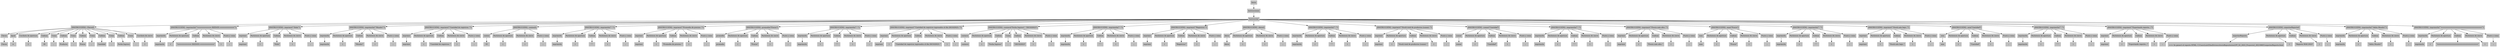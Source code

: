 digraph "Arbol de derivación" {
	bgcolor=white fontname=Helvetica fontsize=12 rankdir=TB
	node [color=lightgray fontcolor=black shape=rectangle style=filled]
	"596249b8-794e-11ee-a9f7-089798b85202" [label=Inicio color=gray]
	"5963a963-794e-11ee-bb36-089798b85202" [label="Instrucción" color=gray]
	"5963a964-794e-11ee-82a1-089798b85202" [label=Instrucciones color=gray]
	"596249b8-794e-11ee-a9f7-089798b85202" -> "5963a964-794e-11ee-82a1-089798b85202" [color=black]
	"5963a964-794e-11ee-82a1-089798b85202" -> "5963a963-794e-11ee-bb36-089798b85202" [color=black]
	"5963a965-794e-11ee-9176-089798b85202" [label="[INSTRUCCIÓN] - Claves[]" color=gray]
	"5963a966-794e-11ee-9492-089798b85202" [label=Claves color=gray]
	"5963a967-794e-11ee-86ed-089798b85202" [label=Claves color=gray]
	"5963a965-794e-11ee-9176-089798b85202" -> "5963a967-794e-11ee-86ed-089798b85202" [color=black]
	"5963a963-794e-11ee-bb36-089798b85202" -> "5963a965-794e-11ee-9176-089798b85202" [color=black]
	"5963a967-794e-11ee-86ed-089798b85202" -> "5963a966-794e-11ee-9492-089798b85202" [color=black]
	"5963a968-794e-11ee-b7fa-089798b85202" [label=Igual color=gray]
	"5963a969-794e-11ee-a3f3-089798b85202" [label="=" color=gray]
	"5963a968-794e-11ee-b7fa-089798b85202" -> "5963a969-794e-11ee-a3f3-089798b85202" [color=black]
	"5963a965-794e-11ee-9176-089798b85202" -> "5963a968-794e-11ee-b7fa-089798b85202" [color=black]
	"5963a96a-794e-11ee-9993-089798b85202" [label="Corchete de apertura" color=gray]
	"5963a96b-794e-11ee-9bd2-089798b85202" [label="[" color=gray]
	"5963a96a-794e-11ee-9993-089798b85202" -> "5963a96b-794e-11ee-9bd2-089798b85202" [color=black]
	"5963a965-794e-11ee-9176-089798b85202" -> "5963a96a-794e-11ee-9993-089798b85202" [color=black]
	"5963a96c-794e-11ee-a9eb-089798b85202" [label=Cadena color=gray]
	"5963a96d-794e-11ee-bb6a-089798b85202" [label=Coma color=gray]
	"5963a96e-794e-11ee-b250-089798b85202" [label=ID color=gray]
	"5963d06f-794e-11ee-9472-089798b85202" [label="," color=gray]
	"5963a965-794e-11ee-9176-089798b85202" -> "5963a96c-794e-11ee-a9eb-089798b85202" [color=black]
	"5963a965-794e-11ee-9176-089798b85202" -> "5963a96d-794e-11ee-bb6a-089798b85202" [color=black]
	"5963a96c-794e-11ee-a9eb-089798b85202" -> "5963a96e-794e-11ee-b250-089798b85202" [color=black]
	"5963a96d-794e-11ee-bb6a-089798b85202" -> "5963d06f-794e-11ee-9472-089798b85202" [color=black]
	"5963d070-794e-11ee-b64d-089798b85202" [label=Cadena color=gray]
	"5963d071-794e-11ee-8173-089798b85202" [label=Coma color=gray]
	"5963d072-794e-11ee-b418-089798b85202" [label=Producto color=gray]
	"5963d073-794e-11ee-a5d8-089798b85202" [label="," color=gray]
	"5963a965-794e-11ee-9176-089798b85202" -> "5963d070-794e-11ee-b64d-089798b85202" [color=black]
	"5963a965-794e-11ee-9176-089798b85202" -> "5963d071-794e-11ee-8173-089798b85202" [color=black]
	"5963d070-794e-11ee-b64d-089798b85202" -> "5963d072-794e-11ee-b418-089798b85202" [color=black]
	"5963d071-794e-11ee-8173-089798b85202" -> "5963d073-794e-11ee-a5d8-089798b85202" [color=black]
	"5963d074-794e-11ee-bde5-089798b85202" [label=Cadena color=gray]
	"5963d075-794e-11ee-9fc7-089798b85202" [label=Coma color=gray]
	"5963d076-794e-11ee-b4fe-089798b85202" [label=Precio color=gray]
	"5963d077-794e-11ee-85ad-089798b85202" [label="," color=gray]
	"5963a965-794e-11ee-9176-089798b85202" -> "5963d074-794e-11ee-bde5-089798b85202" [color=black]
	"5963a965-794e-11ee-9176-089798b85202" -> "5963d075-794e-11ee-9fc7-089798b85202" [color=black]
	"5963d074-794e-11ee-bde5-089798b85202" -> "5963d076-794e-11ee-b4fe-089798b85202" [color=black]
	"5963d075-794e-11ee-9fc7-089798b85202" -> "5963d077-794e-11ee-85ad-089798b85202" [color=black]
	"5963d078-794e-11ee-9cef-089798b85202" [label=Cadena color=gray]
	"5963d079-794e-11ee-8c81-089798b85202" [label=Coma color=gray]
	"5963d07a-794e-11ee-8772-089798b85202" [label=Cantidad color=gray]
	"5963d07b-794e-11ee-8bae-089798b85202" [label="," color=gray]
	"5963a965-794e-11ee-9176-089798b85202" -> "5963d078-794e-11ee-9cef-089798b85202" [color=black]
	"5963a965-794e-11ee-9176-089798b85202" -> "5963d079-794e-11ee-8c81-089798b85202" [color=black]
	"5963d078-794e-11ee-9cef-089798b85202" -> "5963d07a-794e-11ee-8772-089798b85202" [color=black]
	"5963d079-794e-11ee-8c81-089798b85202" -> "5963d07b-794e-11ee-8bae-089798b85202" [color=black]
	"5963d07c-794e-11ee-a6c6-089798b85202" [label=Cadena color=gray]
	"5963d07d-794e-11ee-a663-089798b85202" [label=Coma color=gray]
	"5963d07e-794e-11ee-9303-089798b85202" [label="Fecha Ingreso" color=gray]
	"5963d07f-794e-11ee-a916-089798b85202" [label="," color=gray]
	"5963a965-794e-11ee-9176-089798b85202" -> "5963d07c-794e-11ee-a6c6-089798b85202" [color=black]
	"5963a965-794e-11ee-9176-089798b85202" -> "5963d07d-794e-11ee-a663-089798b85202" [color=black]
	"5963d07c-794e-11ee-a6c6-089798b85202" -> "5963d07e-794e-11ee-9303-089798b85202" [color=black]
	"5963d07d-794e-11ee-a663-089798b85202" -> "5963d07f-794e-11ee-a916-089798b85202" [color=black]
	"5963d080-794e-11ee-9f19-089798b85202" [label="Corchete de cierre" color=gray]
	"5963d081-794e-11ee-bd8c-089798b85202" [label="]" color=gray]
	"5963a965-794e-11ee-9176-089798b85202" -> "5963d080-794e-11ee-9f19-089798b85202" [color=black]
	"5963d080-794e-11ee-9f19-089798b85202" -> "5963d081-794e-11ee-bd8c-089798b85202" [color=black]
	"5963f783-794e-11ee-9cee-089798b85202" [label=imprimirln color=gray]
	"5963f784-794e-11ee-8a1b-089798b85202" [label=imprimirln color=gray]
	"5963f783-794e-11ee-9cee-089798b85202" -> "5963f784-794e-11ee-8a1b-089798b85202" [color=black]
	"5963f785-794e-11ee-bfeb-089798b85202" [label="Paréntesis de apertura" color=gray]
	"5963f786-794e-11ee-8ef5-089798b85202" [label="(" color=gray]
	"5963f785-794e-11ee-bfeb-089798b85202" -> "5963f786-794e-11ee-8ef5-089798b85202" [color=black]
	"5963f787-794e-11ee-ba49-089798b85202" [label=Cadena color=gray]
	"5963f788-794e-11ee-a980-089798b85202" [label="\"========== BIZDATA ==========\"" color=gray]
	"5963f787-794e-11ee-ba49-089798b85202" -> "5963f788-794e-11ee-a980-089798b85202" [color=black]
	"5963f789-794e-11ee-8cc5-089798b85202" [label="Paréntesis de cierre" color=gray]
	"5963f78a-794e-11ee-bddf-089798b85202" [label=")" color=gray]
	"5963f789-794e-11ee-8cc5-089798b85202" -> "5963f78a-794e-11ee-bddf-089798b85202" [color=black]
	"5963f78b-794e-11ee-bd92-089798b85202" [label="Punto y coma" color=gray]
	"5963f78c-794e-11ee-a7fb-089798b85202" [label=";" color=gray]
	"5963f78b-794e-11ee-bd92-089798b85202" -> "5963f78c-794e-11ee-a7fb-089798b85202" [color=black]
	"5963f78d-794e-11ee-b105-089798b85202" [label="[INSTRUCCIÓN] - imprimirln(\"\"========== BIZDATA ==========\"\")" color=gray]
	"5963f78d-794e-11ee-b105-089798b85202" -> "5963f783-794e-11ee-9cee-089798b85202" [color=black]
	"5963f78d-794e-11ee-b105-089798b85202" -> "5963f785-794e-11ee-bfeb-089798b85202" [color=black]
	"5963f78d-794e-11ee-b105-089798b85202" -> "5963f787-794e-11ee-ba49-089798b85202" [color=black]
	"5963f78d-794e-11ee-b105-089798b85202" -> "5963f789-794e-11ee-8cc5-089798b85202" [color=black]
	"5963f78d-794e-11ee-b105-089798b85202" -> "5963f78b-794e-11ee-bd92-089798b85202" [color=black]
	"5963a963-794e-11ee-bb36-089798b85202" -> "5963f78d-794e-11ee-b105-089798b85202" [color=black]
	"5963f78e-794e-11ee-ba79-089798b85202" [label=imprimir color=gray]
	"5963f78f-794e-11ee-9d37-089798b85202" [label=imprimir color=gray]
	"5963f78e-794e-11ee-ba79-089798b85202" -> "5963f78f-794e-11ee-9d37-089798b85202" [color=black]
	"5963f790-794e-11ee-a454-089798b85202" [label="Paréntesis de apertura" color=gray]
	"5963f791-794e-11ee-a1e3-089798b85202" [label="(" color=gray]
	"5963f790-794e-11ee-a454-089798b85202" -> "5963f791-794e-11ee-a1e3-089798b85202" [color=black]
	"5963f792-794e-11ee-9feb-089798b85202" [label=Cadena color=gray]
	"5963f793-794e-11ee-b9fd-089798b85202" [label="\"Hola\"" color=gray]
	"5963f792-794e-11ee-9feb-089798b85202" -> "5963f793-794e-11ee-b9fd-089798b85202" [color=black]
	"5963f794-794e-11ee-997c-089798b85202" [label="Paréntesis de cierre" color=gray]
	"5963f795-794e-11ee-895e-089798b85202" [label=")" color=gray]
	"5963f794-794e-11ee-997c-089798b85202" -> "5963f795-794e-11ee-895e-089798b85202" [color=black]
	"5963f796-794e-11ee-b654-089798b85202" [label="Punto y coma" color=gray]
	"5963f797-794e-11ee-82ec-089798b85202" [label=";" color=gray]
	"5963f796-794e-11ee-b654-089798b85202" -> "5963f797-794e-11ee-82ec-089798b85202" [color=black]
	"59641ea0-794e-11ee-b19a-089798b85202" [label="[INSTRUCCIÓN] - imprimir(\"\"Hola\"\")" color=gray]
	"59641ea0-794e-11ee-b19a-089798b85202" -> "5963f78e-794e-11ee-ba79-089798b85202" [color=black]
	"59641ea0-794e-11ee-b19a-089798b85202" -> "5963f790-794e-11ee-a454-089798b85202" [color=black]
	"59641ea0-794e-11ee-b19a-089798b85202" -> "5963f792-794e-11ee-9feb-089798b85202" [color=black]
	"59641ea0-794e-11ee-b19a-089798b85202" -> "5963f794-794e-11ee-997c-089798b85202" [color=black]
	"59641ea0-794e-11ee-b19a-089798b85202" -> "5963f796-794e-11ee-b654-089798b85202" [color=black]
	"5963a963-794e-11ee-bb36-089798b85202" -> "59641ea0-794e-11ee-b19a-089798b85202" [color=black]
	"59641ea1-794e-11ee-9ba4-089798b85202" [label=imprimirln color=gray]
	"59641ea2-794e-11ee-9e43-089798b85202" [label=imprimirln color=gray]
	"59641ea1-794e-11ee-9ba4-089798b85202" -> "59641ea2-794e-11ee-9e43-089798b85202" [color=black]
	"59641ea3-794e-11ee-8f56-089798b85202" [label="Paréntesis de apertura" color=gray]
	"59641ea4-794e-11ee-aff5-089798b85202" [label="(" color=gray]
	"59641ea3-794e-11ee-8f56-089798b85202" -> "59641ea4-794e-11ee-aff5-089798b85202" [color=black]
	"59641ea5-794e-11ee-9891-089798b85202" [label=Cadena color=gray]
	"59641ea6-794e-11ee-92ad-089798b85202" [label="\"Mundo!\"" color=gray]
	"59641ea5-794e-11ee-9891-089798b85202" -> "59641ea6-794e-11ee-92ad-089798b85202" [color=black]
	"59641ea7-794e-11ee-83c6-089798b85202" [label="Paréntesis de cierre" color=gray]
	"59641ea8-794e-11ee-8d0c-089798b85202" [label=")" color=gray]
	"59641ea7-794e-11ee-83c6-089798b85202" -> "59641ea8-794e-11ee-8d0c-089798b85202" [color=black]
	"59641ea9-794e-11ee-8c7d-089798b85202" [label="Punto y coma" color=gray]
	"59641eaa-794e-11ee-99ec-089798b85202" [label=";" color=gray]
	"59641ea9-794e-11ee-8c7d-089798b85202" -> "59641eaa-794e-11ee-99ec-089798b85202" [color=black]
	"59641eab-794e-11ee-9944-089798b85202" [label="[INSTRUCCIÓN] - imprimirln(\"\"Mundo!\"\")" color=gray]
	"59641eab-794e-11ee-9944-089798b85202" -> "59641ea1-794e-11ee-9ba4-089798b85202" [color=black]
	"59641eab-794e-11ee-9944-089798b85202" -> "59641ea3-794e-11ee-8f56-089798b85202" [color=black]
	"59641eab-794e-11ee-9944-089798b85202" -> "59641ea5-794e-11ee-9891-089798b85202" [color=black]
	"59641eab-794e-11ee-9944-089798b85202" -> "59641ea7-794e-11ee-83c6-089798b85202" [color=black]
	"59641eab-794e-11ee-9944-089798b85202" -> "59641ea9-794e-11ee-8c7d-089798b85202" [color=black]
	"5963a963-794e-11ee-bb36-089798b85202" -> "59641eab-794e-11ee-9944-089798b85202" [color=black]
	"59641eac-794e-11ee-b11f-089798b85202" [label=imprimir color=gray]
	"59641ead-794e-11ee-97ca-089798b85202" [label=imprimir color=gray]
	"59641eac-794e-11ee-b11f-089798b85202" -> "59641ead-794e-11ee-97ca-089798b85202" [color=black]
	"59641eae-794e-11ee-aca4-089798b85202" [label="Paréntesis de apertura" color=gray]
	"59641eaf-794e-11ee-9d0c-089798b85202" [label="(" color=gray]
	"59641eae-794e-11ee-aca4-089798b85202" -> "59641eaf-794e-11ee-9d0c-089798b85202" [color=black]
	"59641eb0-794e-11ee-9837-089798b85202" [label=Cadena color=gray]
	"59641eb1-794e-11ee-bdc1-089798b85202" [label="\"Cantidad de registros: \"" color=gray]
	"59641eb0-794e-11ee-9837-089798b85202" -> "59641eb1-794e-11ee-bdc1-089798b85202" [color=black]
	"59641eb2-794e-11ee-8f57-089798b85202" [label="Paréntesis de cierre" color=gray]
	"59641eb3-794e-11ee-bba1-089798b85202" [label=")" color=gray]
	"59641eb2-794e-11ee-8f57-089798b85202" -> "59641eb3-794e-11ee-bba1-089798b85202" [color=black]
	"596445a1-794e-11ee-a413-089798b85202" [label="Punto y coma" color=gray]
	"596445a2-794e-11ee-8414-089798b85202" [label=";" color=gray]
	"596445a1-794e-11ee-a413-089798b85202" -> "596445a2-794e-11ee-8414-089798b85202" [color=black]
	"596445a3-794e-11ee-87aa-089798b85202" [label="[INSTRUCCIÓN] - imprimir(\"\"Cantidad de registros: \"\")" color=gray]
	"596445a3-794e-11ee-87aa-089798b85202" -> "59641eac-794e-11ee-b11f-089798b85202" [color=black]
	"596445a3-794e-11ee-87aa-089798b85202" -> "59641eae-794e-11ee-aca4-089798b85202" [color=black]
	"596445a3-794e-11ee-87aa-089798b85202" -> "59641eb0-794e-11ee-9837-089798b85202" [color=black]
	"596445a3-794e-11ee-87aa-089798b85202" -> "59641eb2-794e-11ee-8f57-089798b85202" [color=black]
	"596445a3-794e-11ee-87aa-089798b85202" -> "596445a1-794e-11ee-a413-089798b85202" [color=black]
	"5963a963-794e-11ee-bb36-089798b85202" -> "596445a3-794e-11ee-87aa-089798b85202" [color=black]
	"596445a4-794e-11ee-94e4-089798b85202" [label=conteo color=gray]
	"596445a5-794e-11ee-971c-089798b85202" [label=55 color=gray]
	"596445a6-794e-11ee-8a36-089798b85202" [label="Paréntesis de apertura" color=gray]
	"596445a7-794e-11ee-8197-089798b85202" [label="(" color=gray]
	"596445a8-794e-11ee-b4d7-089798b85202" [label="Paréntesis de cierre" color=gray]
	"596445a9-794e-11ee-8671-089798b85202" [label=")" color=gray]
	"596445aa-794e-11ee-86cd-089798b85202" [label="Punto y coma" color=gray]
	"596445ab-794e-11ee-aff4-089798b85202" [label=";" color=gray]
	"596445ac-794e-11ee-ae8e-089798b85202" [label="[INSTRUCCIÓN] - conteo())" color=gray]
	"596445a4-794e-11ee-94e4-089798b85202" -> "596445a5-794e-11ee-971c-089798b85202" [color=black]
	"596445a6-794e-11ee-8a36-089798b85202" -> "596445a7-794e-11ee-8197-089798b85202" [color=black]
	"596445a8-794e-11ee-b4d7-089798b85202" -> "596445a9-794e-11ee-8671-089798b85202" [color=black]
	"596445aa-794e-11ee-86cd-089798b85202" -> "596445ab-794e-11ee-aff4-089798b85202" [color=black]
	"596445ac-794e-11ee-ae8e-089798b85202" -> "596445a4-794e-11ee-94e4-089798b85202" [color=black]
	"596445ac-794e-11ee-ae8e-089798b85202" -> "596445a6-794e-11ee-8a36-089798b85202" [color=black]
	"596445ac-794e-11ee-ae8e-089798b85202" -> "596445a8-794e-11ee-b4d7-089798b85202" [color=black]
	"596445ac-794e-11ee-ae8e-089798b85202" -> "596445aa-794e-11ee-86cd-089798b85202" [color=black]
	"5963a963-794e-11ee-bb36-089798b85202" -> "596445ac-794e-11ee-ae8e-089798b85202" [color=black]
	"596445ad-794e-11ee-9bed-089798b85202" [label=imprimirln color=gray]
	"596445ae-794e-11ee-9205-089798b85202" [label=imprimirln color=gray]
	"596445ad-794e-11ee-9bed-089798b85202" -> "596445ae-794e-11ee-9205-089798b85202" [color=black]
	"596445af-794e-11ee-b64f-089798b85202" [label="Paréntesis de apertura" color=gray]
	"596445b0-794e-11ee-b6b0-089798b85202" [label="(" color=gray]
	"596445af-794e-11ee-b64f-089798b85202" -> "596445b0-794e-11ee-b6b0-089798b85202" [color=black]
	"596445b1-794e-11ee-a9cf-089798b85202" [label=Cadena color=gray]
	"596445b2-794e-11ee-afa0-089798b85202" [label="\" \"" color=gray]
	"596445b1-794e-11ee-a9cf-089798b85202" -> "596445b2-794e-11ee-afa0-089798b85202" [color=black]
	"596445b3-794e-11ee-b362-089798b85202" [label="Paréntesis de cierre" color=gray]
	"596445b4-794e-11ee-a4a7-089798b85202" [label=")" color=gray]
	"596445b3-794e-11ee-b362-089798b85202" -> "596445b4-794e-11ee-a4a7-089798b85202" [color=black]
	"59646cbd-794e-11ee-bdec-089798b85202" [label="Punto y coma" color=gray]
	"59646cbe-794e-11ee-9cb2-089798b85202" [label=";" color=gray]
	"59646cbd-794e-11ee-bdec-089798b85202" -> "59646cbe-794e-11ee-9cb2-089798b85202" [color=black]
	"59646cbf-794e-11ee-949b-089798b85202" [label="[INSTRUCCIÓN] - imprimirln(\"\" \"\")" color=gray]
	"59646cbf-794e-11ee-949b-089798b85202" -> "596445ad-794e-11ee-9bed-089798b85202" [color=black]
	"59646cbf-794e-11ee-949b-089798b85202" -> "596445af-794e-11ee-b64f-089798b85202" [color=black]
	"59646cbf-794e-11ee-949b-089798b85202" -> "596445b1-794e-11ee-a9cf-089798b85202" [color=black]
	"59646cbf-794e-11ee-949b-089798b85202" -> "596445b3-794e-11ee-b362-089798b85202" [color=black]
	"59646cbf-794e-11ee-949b-089798b85202" -> "59646cbd-794e-11ee-bdec-089798b85202" [color=black]
	"5963a963-794e-11ee-bb36-089798b85202" -> "59646cbf-794e-11ee-949b-089798b85202" [color=black]
	"59646cc0-794e-11ee-bd38-089798b85202" [label=imprimir color=gray]
	"59646cc1-794e-11ee-bc8a-089798b85202" [label=imprimir color=gray]
	"59646cc0-794e-11ee-bd38-089798b85202" -> "59646cc1-794e-11ee-bc8a-089798b85202" [color=black]
	"59646cc2-794e-11ee-8ba4-089798b85202" [label="Paréntesis de apertura" color=gray]
	"59646cc3-794e-11ee-ae47-089798b85202" [label="(" color=gray]
	"59646cc2-794e-11ee-8ba4-089798b85202" -> "59646cc3-794e-11ee-ae47-089798b85202" [color=black]
	"59646cc4-794e-11ee-ba85-089798b85202" [label=Cadena color=gray]
	"59646cc5-794e-11ee-b434-089798b85202" [label="\"Promedio de precios: \"" color=gray]
	"59646cc4-794e-11ee-ba85-089798b85202" -> "59646cc5-794e-11ee-b434-089798b85202" [color=black]
	"59646cc6-794e-11ee-97e9-089798b85202" [label="Paréntesis de cierre" color=gray]
	"59646cc7-794e-11ee-b9c1-089798b85202" [label=")" color=gray]
	"59646cc6-794e-11ee-97e9-089798b85202" -> "59646cc7-794e-11ee-b9c1-089798b85202" [color=black]
	"59646cc8-794e-11ee-a959-089798b85202" [label="Punto y coma" color=gray]
	"59646cc9-794e-11ee-89c4-089798b85202" [label=";" color=gray]
	"59646cc8-794e-11ee-a959-089798b85202" -> "59646cc9-794e-11ee-89c4-089798b85202" [color=black]
	"59646cca-794e-11ee-ab0a-089798b85202" [label="[INSTRUCCIÓN] - imprimir(\"\"Promedio de precios: \"\")" color=gray]
	"59646cca-794e-11ee-ab0a-089798b85202" -> "59646cc0-794e-11ee-bd38-089798b85202" [color=black]
	"59646cca-794e-11ee-ab0a-089798b85202" -> "59646cc2-794e-11ee-8ba4-089798b85202" [color=black]
	"59646cca-794e-11ee-ab0a-089798b85202" -> "59646cc4-794e-11ee-ba85-089798b85202" [color=black]
	"59646cca-794e-11ee-ab0a-089798b85202" -> "59646cc6-794e-11ee-97e9-089798b85202" [color=black]
	"59646cca-794e-11ee-ab0a-089798b85202" -> "59646cc8-794e-11ee-a959-089798b85202" [color=black]
	"5963a963-794e-11ee-bb36-089798b85202" -> "59646cca-794e-11ee-ab0a-089798b85202" [color=black]
	"59646ccb-794e-11ee-b938-089798b85202" [label=promedio color=gray]
	"59646ccc-794e-11ee-bc84-089798b85202" [label=promedio color=gray]
	"59646ccb-794e-11ee-b938-089798b85202" -> "59646ccc-794e-11ee-bc84-089798b85202" [color=black]
	"59646ccd-794e-11ee-bc9c-089798b85202" [label="Paréntesis de apertura" color=gray]
	"59646cce-794e-11ee-9179-089798b85202" [label="(" color=gray]
	"59646ccd-794e-11ee-bc9c-089798b85202" -> "59646cce-794e-11ee-9179-089798b85202" [color=black]
	"59646ccf-794e-11ee-b289-089798b85202" [label=Cadena color=gray]
	"59646cd0-794e-11ee-9d92-089798b85202" [label="\"Precio\"" color=gray]
	"59646ccf-794e-11ee-b289-089798b85202" -> "59646cd0-794e-11ee-9d92-089798b85202" [color=black]
	"596493b4-794e-11ee-8bce-089798b85202" [label="Paréntesis de cierre" color=gray]
	"596493b5-794e-11ee-b6f2-089798b85202" [label=")" color=gray]
	"596493b4-794e-11ee-8bce-089798b85202" -> "596493b5-794e-11ee-b6f2-089798b85202" [color=black]
	"596493b6-794e-11ee-9bc2-089798b85202" [label="Punto y coma" color=gray]
	"596493b7-794e-11ee-8e2a-089798b85202" [label=";" color=gray]
	"596493b6-794e-11ee-9bc2-089798b85202" -> "596493b7-794e-11ee-8e2a-089798b85202" [color=black]
	"596493b8-794e-11ee-ba5c-089798b85202" [label="[INSTRUCCIÓN] - promedio(\"Precio\")" color=gray]
	"596493b8-794e-11ee-ba5c-089798b85202" -> "59646ccb-794e-11ee-b938-089798b85202" [color=black]
	"596493b8-794e-11ee-ba5c-089798b85202" -> "59646ccd-794e-11ee-bc9c-089798b85202" [color=black]
	"596493b8-794e-11ee-ba5c-089798b85202" -> "59646ccf-794e-11ee-b289-089798b85202" [color=black]
	"596493b8-794e-11ee-ba5c-089798b85202" -> "596493b4-794e-11ee-8bce-089798b85202" [color=black]
	"596493b8-794e-11ee-ba5c-089798b85202" -> "596493b6-794e-11ee-9bc2-089798b85202" [color=black]
	"5963a963-794e-11ee-bb36-089798b85202" -> "596493b8-794e-11ee-ba5c-089798b85202" [color=black]
	"596493b9-794e-11ee-afa3-089798b85202" [label=imprimirln color=gray]
	"596493ba-794e-11ee-81a1-089798b85202" [label=imprimirln color=gray]
	"596493b9-794e-11ee-afa3-089798b85202" -> "596493ba-794e-11ee-81a1-089798b85202" [color=black]
	"596493bb-794e-11ee-b45d-089798b85202" [label="Paréntesis de apertura" color=gray]
	"596493bc-794e-11ee-945e-089798b85202" [label="(" color=gray]
	"596493bb-794e-11ee-b45d-089798b85202" -> "596493bc-794e-11ee-945e-089798b85202" [color=black]
	"596493bd-794e-11ee-a510-089798b85202" [label=Cadena color=gray]
	"596493be-794e-11ee-96f1-089798b85202" [label="\" \"" color=gray]
	"596493bd-794e-11ee-a510-089798b85202" -> "596493be-794e-11ee-96f1-089798b85202" [color=black]
	"596493bf-794e-11ee-bc77-089798b85202" [label="Paréntesis de cierre" color=gray]
	"596493c0-794e-11ee-8ecc-089798b85202" [label=")" color=gray]
	"596493bf-794e-11ee-bc77-089798b85202" -> "596493c0-794e-11ee-8ecc-089798b85202" [color=black]
	"596493c1-794e-11ee-9a5e-089798b85202" [label="Punto y coma" color=gray]
	"596493c2-794e-11ee-ae5c-089798b85202" [label=";" color=gray]
	"596493c1-794e-11ee-9a5e-089798b85202" -> "596493c2-794e-11ee-ae5c-089798b85202" [color=black]
	"596493c3-794e-11ee-9c81-089798b85202" [label="[INSTRUCCIÓN] - imprimirln(\"\" \"\")" color=gray]
	"596493c3-794e-11ee-9c81-089798b85202" -> "596493b9-794e-11ee-afa3-089798b85202" [color=black]
	"596493c3-794e-11ee-9c81-089798b85202" -> "596493bb-794e-11ee-b45d-089798b85202" [color=black]
	"596493c3-794e-11ee-9c81-089798b85202" -> "596493bd-794e-11ee-a510-089798b85202" [color=black]
	"596493c3-794e-11ee-9c81-089798b85202" -> "596493bf-794e-11ee-bc77-089798b85202" [color=black]
	"596493c3-794e-11ee-9c81-089798b85202" -> "596493c1-794e-11ee-9a5e-089798b85202" [color=black]
	"5963a963-794e-11ee-bb36-089798b85202" -> "596493c3-794e-11ee-9c81-089798b85202" [color=black]
	"596493c4-794e-11ee-a848-089798b85202" [label=imprimir color=gray]
	"596493c5-794e-11ee-b519-089798b85202" [label=imprimir color=gray]
	"596493c4-794e-11ee-a848-089798b85202" -> "596493c5-794e-11ee-b519-089798b85202" [color=black]
	"596493c6-794e-11ee-a540-089798b85202" [label="Paréntesis de apertura" color=gray]
	"596493c7-794e-11ee-b2fa-089798b85202" [label="(" color=gray]
	"596493c6-794e-11ee-a540-089798b85202" -> "596493c7-794e-11ee-b2fa-089798b85202" [color=black]
	"5964bac3-794e-11ee-bfee-089798b85202" [label=Cadena color=gray]
	"5964bac4-794e-11ee-92a7-089798b85202" [label="\"Cantidad de registros ingresados el día 29/10/2023: \"" color=gray]
	"5964bac3-794e-11ee-bfee-089798b85202" -> "5964bac4-794e-11ee-92a7-089798b85202" [color=black]
	"5964bac5-794e-11ee-9535-089798b85202" [label="Paréntesis de cierre" color=gray]
	"5964bac6-794e-11ee-bdd6-089798b85202" [label=")" color=gray]
	"5964bac5-794e-11ee-9535-089798b85202" -> "5964bac6-794e-11ee-bdd6-089798b85202" [color=black]
	"5964bac7-794e-11ee-9e5d-089798b85202" [label="Punto y coma" color=gray]
	"5964bac8-794e-11ee-af6b-089798b85202" [label=";" color=gray]
	"5964bac7-794e-11ee-9e5d-089798b85202" -> "5964bac8-794e-11ee-af6b-089798b85202" [color=black]
	"5964bac9-794e-11ee-a559-089798b85202" [label="[INSTRUCCIÓN] - imprimir(\"\"Cantidad de registros ingresados el día 29/10/2023: \"\")" color=gray]
	"5964bac9-794e-11ee-a559-089798b85202" -> "596493c4-794e-11ee-a848-089798b85202" [color=black]
	"5964bac9-794e-11ee-a559-089798b85202" -> "596493c6-794e-11ee-a540-089798b85202" [color=black]
	"5964bac9-794e-11ee-a559-089798b85202" -> "5964bac3-794e-11ee-bfee-089798b85202" [color=black]
	"5964bac9-794e-11ee-a559-089798b85202" -> "5964bac5-794e-11ee-9535-089798b85202" [color=black]
	"5964bac9-794e-11ee-a559-089798b85202" -> "5964bac7-794e-11ee-9e5d-089798b85202" [color=black]
	"5963a963-794e-11ee-bb36-089798b85202" -> "5964bac9-794e-11ee-a559-089798b85202" [color=black]
	"5964baca-794e-11ee-b72a-089798b85202" [label=contarsi color=gray]
	"5964bacb-794e-11ee-8935-089798b85202" [label=contarsi color=gray]
	"5964baca-794e-11ee-b72a-089798b85202" -> "5964bacb-794e-11ee-8935-089798b85202" [color=black]
	"5964bacc-794e-11ee-83d1-089798b85202" [label="Paréntesis de apertura" color=gray]
	"5964bacd-794e-11ee-ae9a-089798b85202" [label="(" color=gray]
	"5964bacc-794e-11ee-83d1-089798b85202" -> "5964bacd-794e-11ee-ae9a-089798b85202" [color=black]
	"5964bace-794e-11ee-81df-089798b85202" [label=Cadena color=gray]
	"5964bacf-794e-11ee-b72f-089798b85202" [label="\"Fecha Ingreso\"" color=gray]
	"5964bace-794e-11ee-81df-089798b85202" -> "5964bacf-794e-11ee-b72f-089798b85202" [color=black]
	"5964bad0-794e-11ee-a531-089798b85202" [label=Coma color=gray]
	"5964bad1-794e-11ee-8f28-089798b85202" [label="," color=gray]
	"5964bad0-794e-11ee-a531-089798b85202" -> "5964bad1-794e-11ee-8f28-089798b85202" [color=black]
	"5964bad2-794e-11ee-b406-089798b85202" [label=Cadena color=gray]
	"5964bad3-794e-11ee-b2fd-089798b85202" [label="\"29/10/2023\"" color=gray]
	"5964bad2-794e-11ee-b406-089798b85202" -> "5964bad3-794e-11ee-b2fd-089798b85202" [color=black]
	"5964bad4-794e-11ee-9619-089798b85202" [label="Paréntesis de cierre" color=gray]
	"5964bad5-794e-11ee-9c22-089798b85202" [label=")" color=gray]
	"5964bad4-794e-11ee-9619-089798b85202" -> "5964bad5-794e-11ee-9c22-089798b85202" [color=black]
	"5964bad6-794e-11ee-88c7-089798b85202" [label="Punto y coma" color=gray]
	"5964bad7-794e-11ee-abba-089798b85202" [label=";" color=gray]
	"5964bad6-794e-11ee-88c7-089798b85202" -> "5964bad7-794e-11ee-abba-089798b85202" [color=black]
	"5964bad8-794e-11ee-b610-089798b85202" [label="[INSTRUCCIÓN] - contarsi(\"Fecha Ingreso\", \"29/10/2023\")" color=gray]
	"5964bad8-794e-11ee-b610-089798b85202" -> "5964baca-794e-11ee-b72a-089798b85202" [color=black]
	"5964bad8-794e-11ee-b610-089798b85202" -> "5964bacc-794e-11ee-83d1-089798b85202" [color=black]
	"5964bad8-794e-11ee-b610-089798b85202" -> "5964bace-794e-11ee-81df-089798b85202" [color=black]
	"5964bad8-794e-11ee-b610-089798b85202" -> "5964bad0-794e-11ee-a531-089798b85202" [color=black]
	"5964bad8-794e-11ee-b610-089798b85202" -> "5964bad2-794e-11ee-b406-089798b85202" [color=black]
	"5964bad8-794e-11ee-b610-089798b85202" -> "5964bad4-794e-11ee-9619-089798b85202" [color=black]
	"5964bad8-794e-11ee-b610-089798b85202" -> "5964bad6-794e-11ee-88c7-089798b85202" [color=black]
	"5963a963-794e-11ee-bb36-089798b85202" -> "5964bad8-794e-11ee-b610-089798b85202" [color=black]
	"5964e1d6-794e-11ee-a2fc-089798b85202" [label=imprimirln color=gray]
	"5964e1d7-794e-11ee-9e37-089798b85202" [label=imprimirln color=gray]
	"5964e1d6-794e-11ee-a2fc-089798b85202" -> "5964e1d7-794e-11ee-9e37-089798b85202" [color=black]
	"5964e1d8-794e-11ee-b25c-089798b85202" [label="Paréntesis de apertura" color=gray]
	"5964e1d9-794e-11ee-a7f5-089798b85202" [label="(" color=gray]
	"5964e1d8-794e-11ee-b25c-089798b85202" -> "5964e1d9-794e-11ee-a7f5-089798b85202" [color=black]
	"5964e1da-794e-11ee-ba9b-089798b85202" [label=Cadena color=gray]
	"5964e1db-794e-11ee-82f7-089798b85202" [label="\" \"" color=gray]
	"5964e1da-794e-11ee-ba9b-089798b85202" -> "5964e1db-794e-11ee-82f7-089798b85202" [color=black]
	"5964e1dc-794e-11ee-8265-089798b85202" [label="Paréntesis de cierre" color=gray]
	"5964e1dd-794e-11ee-8954-089798b85202" [label=")" color=gray]
	"5964e1dc-794e-11ee-8265-089798b85202" -> "5964e1dd-794e-11ee-8954-089798b85202" [color=black]
	"5964e1de-794e-11ee-900e-089798b85202" [label="Punto y coma" color=gray]
	"5964e1df-794e-11ee-bea9-089798b85202" [label=";" color=gray]
	"5964e1de-794e-11ee-900e-089798b85202" -> "5964e1df-794e-11ee-bea9-089798b85202" [color=black]
	"5964e1e0-794e-11ee-8fc1-089798b85202" [label="[INSTRUCCIÓN] - imprimirln(\"\" \"\")" color=gray]
	"5964e1e0-794e-11ee-8fc1-089798b85202" -> "5964e1d6-794e-11ee-a2fc-089798b85202" [color=black]
	"5964e1e0-794e-11ee-8fc1-089798b85202" -> "5964e1d8-794e-11ee-b25c-089798b85202" [color=black]
	"5964e1e0-794e-11ee-8fc1-089798b85202" -> "5964e1da-794e-11ee-ba9b-089798b85202" [color=black]
	"5964e1e0-794e-11ee-8fc1-089798b85202" -> "5964e1dc-794e-11ee-8265-089798b85202" [color=black]
	"5964e1e0-794e-11ee-8fc1-089798b85202" -> "5964e1de-794e-11ee-900e-089798b85202" [color=black]
	"5963a963-794e-11ee-bb36-089798b85202" -> "5964e1e0-794e-11ee-8fc1-089798b85202" [color=black]
	"5964e1e1-794e-11ee-9d84-089798b85202" [label=imprimir color=gray]
	"5964e1e2-794e-11ee-869d-089798b85202" [label=imprimir color=gray]
	"5964e1e1-794e-11ee-9d84-089798b85202" -> "5964e1e2-794e-11ee-869d-089798b85202" [color=black]
	"5964e1e3-794e-11ee-baa0-089798b85202" [label="Paréntesis de apertura" color=gray]
	"5964e1e4-794e-11ee-ab33-089798b85202" [label="(" color=gray]
	"5964e1e3-794e-11ee-baa0-089798b85202" -> "5964e1e4-794e-11ee-ab33-089798b85202" [color=black]
	"5964e1e5-794e-11ee-8963-089798b85202" [label=Cadena color=gray]
	"5964e1e6-794e-11ee-b16e-089798b85202" [label="\"Registros:\"" color=gray]
	"5964e1e5-794e-11ee-8963-089798b85202" -> "5964e1e6-794e-11ee-b16e-089798b85202" [color=black]
	"5964e1e7-794e-11ee-b02e-089798b85202" [label="Paréntesis de cierre" color=gray]
	"5964e1e8-794e-11ee-baa1-089798b85202" [label=")" color=gray]
	"5964e1e7-794e-11ee-b02e-089798b85202" -> "5964e1e8-794e-11ee-baa1-089798b85202" [color=black]
	"5964e1e9-794e-11ee-a2dc-089798b85202" [label="Punto y coma" color=gray]
	"5964e1ea-794e-11ee-8ab0-089798b85202" [label=";" color=gray]
	"5964e1e9-794e-11ee-a2dc-089798b85202" -> "5964e1ea-794e-11ee-8ab0-089798b85202" [color=black]
	"596508f2-794e-11ee-804a-089798b85202" [label="[INSTRUCCIÓN] - imprimir(\"\"Registros:\"\")" color=gray]
	"596508f2-794e-11ee-804a-089798b85202" -> "5964e1e1-794e-11ee-9d84-089798b85202" [color=black]
	"596508f2-794e-11ee-804a-089798b85202" -> "5964e1e3-794e-11ee-baa0-089798b85202" [color=black]
	"596508f2-794e-11ee-804a-089798b85202" -> "5964e1e5-794e-11ee-8963-089798b85202" [color=black]
	"596508f2-794e-11ee-804a-089798b85202" -> "5964e1e7-794e-11ee-b02e-089798b85202" [color=black]
	"596508f2-794e-11ee-804a-089798b85202" -> "5964e1e9-794e-11ee-a2dc-089798b85202" [color=black]
	"5963a963-794e-11ee-bb36-089798b85202" -> "596508f2-794e-11ee-804a-089798b85202" [color=black]
	"5965300e-794e-11ee-a305-089798b85202" [label=datos color=gray]
	"5965300f-794e-11ee-9dd7-089798b85202" [label=datos color=gray]
	"59653010-794e-11ee-a45f-089798b85202" [label="Paréntesis de apertura" color=gray]
	"59653011-794e-11ee-bda9-089798b85202" [label="(" color=gray]
	"59653012-794e-11ee-8e4d-089798b85202" [label="Paréntesis de cierre" color=gray]
	"59653013-794e-11ee-912c-089798b85202" [label=")" color=gray]
	"59653014-794e-11ee-a553-089798b85202" [label="Punto y coma" color=gray]
	"59653015-794e-11ee-882a-089798b85202" [label=";" color=gray]
	"59653016-794e-11ee-b305-089798b85202" [label="[INSTRUCCIÓN] - datos()" color=gray]
	"5965300e-794e-11ee-a305-089798b85202" -> "5965300f-794e-11ee-9dd7-089798b85202" [color=black]
	"59653010-794e-11ee-a45f-089798b85202" -> "59653011-794e-11ee-bda9-089798b85202" [color=black]
	"59653012-794e-11ee-8e4d-089798b85202" -> "59653013-794e-11ee-912c-089798b85202" [color=black]
	"59653014-794e-11ee-a553-089798b85202" -> "59653015-794e-11ee-882a-089798b85202" [color=black]
	"59653016-794e-11ee-b305-089798b85202" -> "5965300e-794e-11ee-a305-089798b85202" [color=black]
	"59653016-794e-11ee-b305-089798b85202" -> "59653010-794e-11ee-a45f-089798b85202" [color=black]
	"59653016-794e-11ee-b305-089798b85202" -> "59653012-794e-11ee-8e4d-089798b85202" [color=black]
	"59653016-794e-11ee-b305-089798b85202" -> "59653014-794e-11ee-a553-089798b85202" [color=black]
	"5963a963-794e-11ee-bb36-089798b85202" -> "59653016-794e-11ee-b305-089798b85202" [color=black]
	"59655707-794e-11ee-bff2-089798b85202" [label=imprimirln color=gray]
	"59655708-794e-11ee-8bd3-089798b85202" [label=imprimirln color=gray]
	"59655707-794e-11ee-bff2-089798b85202" -> "59655708-794e-11ee-8bd3-089798b85202" [color=black]
	"59655709-794e-11ee-b473-089798b85202" [label="Paréntesis de apertura" color=gray]
	"5965570a-794e-11ee-b772-089798b85202" [label="(" color=gray]
	"59655709-794e-11ee-b473-089798b85202" -> "5965570a-794e-11ee-b772-089798b85202" [color=black]
	"5965570b-794e-11ee-9182-089798b85202" [label=Cadena color=gray]
	"5965570c-794e-11ee-a824-089798b85202" [label="\" \"" color=gray]
	"5965570b-794e-11ee-9182-089798b85202" -> "5965570c-794e-11ee-a824-089798b85202" [color=black]
	"5965570d-794e-11ee-a317-089798b85202" [label="Paréntesis de cierre" color=gray]
	"5965570e-794e-11ee-bf6b-089798b85202" [label=")" color=gray]
	"5965570d-794e-11ee-a317-089798b85202" -> "5965570e-794e-11ee-bf6b-089798b85202" [color=black]
	"5965570f-794e-11ee-8682-089798b85202" [label="Punto y coma" color=gray]
	"59655710-794e-11ee-81df-089798b85202" [label=";" color=gray]
	"5965570f-794e-11ee-8682-089798b85202" -> "59655710-794e-11ee-81df-089798b85202" [color=black]
	"59655711-794e-11ee-bbdb-089798b85202" [label="[INSTRUCCIÓN] - imprimirln(\"\" \"\")" color=gray]
	"59655711-794e-11ee-bbdb-089798b85202" -> "59655707-794e-11ee-bff2-089798b85202" [color=black]
	"59655711-794e-11ee-bbdb-089798b85202" -> "59655709-794e-11ee-b473-089798b85202" [color=black]
	"59655711-794e-11ee-bbdb-089798b85202" -> "5965570b-794e-11ee-9182-089798b85202" [color=black]
	"59655711-794e-11ee-bbdb-089798b85202" -> "5965570d-794e-11ee-a317-089798b85202" [color=black]
	"59655711-794e-11ee-bbdb-089798b85202" -> "5965570f-794e-11ee-8682-089798b85202" [color=black]
	"5963a963-794e-11ee-bb36-089798b85202" -> "59655711-794e-11ee-bbdb-089798b85202" [color=black]
	"59655712-794e-11ee-ac63-089798b85202" [label=imprimir color=gray]
	"59655713-794e-11ee-9ded-089798b85202" [label=imprimir color=gray]
	"59655712-794e-11ee-ac63-089798b85202" -> "59655713-794e-11ee-9ded-089798b85202" [color=black]
	"59655714-794e-11ee-97c9-089798b85202" [label="Paréntesis de apertura" color=gray]
	"59655715-794e-11ee-acbc-089798b85202" [label="(" color=gray]
	"59655714-794e-11ee-97c9-089798b85202" -> "59655715-794e-11ee-acbc-089798b85202" [color=black]
	"59655716-794e-11ee-b22b-089798b85202" [label=Cadena color=gray]
	"59655717-794e-11ee-8738-089798b85202" [label="\"Stock total de productos (suma): \"" color=gray]
	"59655716-794e-11ee-b22b-089798b85202" -> "59655717-794e-11ee-8738-089798b85202" [color=black]
	"59655718-794e-11ee-9e57-089798b85202" [label="Paréntesis de cierre" color=gray]
	"59655719-794e-11ee-82f9-089798b85202" [label=")" color=gray]
	"59655718-794e-11ee-9e57-089798b85202" -> "59655719-794e-11ee-82f9-089798b85202" [color=black]
	"5965571a-794e-11ee-98eb-089798b85202" [label="Punto y coma" color=gray]
	"5965571b-794e-11ee-800b-089798b85202" [label=";" color=gray]
	"5965571a-794e-11ee-98eb-089798b85202" -> "5965571b-794e-11ee-800b-089798b85202" [color=black]
	"59657e2d-794e-11ee-a2ff-089798b85202" [label="[INSTRUCCIÓN] - imprimir(\"\"Stock total de productos (suma): \"\")" color=gray]
	"59657e2d-794e-11ee-a2ff-089798b85202" -> "59655712-794e-11ee-ac63-089798b85202" [color=black]
	"59657e2d-794e-11ee-a2ff-089798b85202" -> "59655714-794e-11ee-97c9-089798b85202" [color=black]
	"59657e2d-794e-11ee-a2ff-089798b85202" -> "59655716-794e-11ee-b22b-089798b85202" [color=black]
	"59657e2d-794e-11ee-a2ff-089798b85202" -> "59655718-794e-11ee-9e57-089798b85202" [color=black]
	"59657e2d-794e-11ee-a2ff-089798b85202" -> "5965571a-794e-11ee-98eb-089798b85202" [color=black]
	"5963a963-794e-11ee-bb36-089798b85202" -> "59657e2d-794e-11ee-a2ff-089798b85202" [color=black]
	"59657e2e-794e-11ee-a894-089798b85202" [label=sumar color=gray]
	"59657e2f-794e-11ee-8758-089798b85202" [label=sumar color=gray]
	"59657e30-794e-11ee-ba79-089798b85202" [label="Paréntesis de apertura" color=gray]
	"59657e31-794e-11ee-8e43-089798b85202" [label="(" color=gray]
	"59657e32-794e-11ee-b0ec-089798b85202" [label=Cadena color=gray]
	"59657e33-794e-11ee-9782-089798b85202" [label="\"Cantidad\"" color=gray]
	"59657e34-794e-11ee-a6ff-089798b85202" [label="Paréntesis de cierre" color=gray]
	"59657e35-794e-11ee-b336-089798b85202" [label=")" color=gray]
	"59657e36-794e-11ee-9630-089798b85202" [label="Punto y coma" color=gray]
	"59657e37-794e-11ee-a98f-089798b85202" [label=";" color=gray]
	"59657e38-794e-11ee-b8a8-089798b85202" [label="[INSTRUCCIÓN] - sumar(\"Cantidad\")" color=gray]
	"59657e2e-794e-11ee-a894-089798b85202" -> "59657e2f-794e-11ee-8758-089798b85202" [color=black]
	"59657e30-794e-11ee-ba79-089798b85202" -> "59657e31-794e-11ee-8e43-089798b85202" [color=black]
	"59657e32-794e-11ee-b0ec-089798b85202" -> "59657e33-794e-11ee-9782-089798b85202" [color=black]
	"59657e34-794e-11ee-a6ff-089798b85202" -> "59657e35-794e-11ee-b336-089798b85202" [color=black]
	"59657e36-794e-11ee-9630-089798b85202" -> "59657e37-794e-11ee-a98f-089798b85202" [color=black]
	"59657e38-794e-11ee-b8a8-089798b85202" -> "59657e2e-794e-11ee-a894-089798b85202" [color=black]
	"59657e38-794e-11ee-b8a8-089798b85202" -> "59657e30-794e-11ee-ba79-089798b85202" [color=black]
	"59657e38-794e-11ee-b8a8-089798b85202" -> "59657e32-794e-11ee-b0ec-089798b85202" [color=black]
	"59657e38-794e-11ee-b8a8-089798b85202" -> "59657e34-794e-11ee-a6ff-089798b85202" [color=black]
	"59657e38-794e-11ee-b8a8-089798b85202" -> "59657e36-794e-11ee-9630-089798b85202" [color=black]
	"5963a963-794e-11ee-bb36-089798b85202" -> "59657e38-794e-11ee-b8a8-089798b85202" [color=black]
	"59657e39-794e-11ee-8068-089798b85202" [label=imprimirln color=gray]
	"59657e3a-794e-11ee-9193-089798b85202" [label=imprimirln color=gray]
	"59657e39-794e-11ee-8068-089798b85202" -> "59657e3a-794e-11ee-9193-089798b85202" [color=black]
	"59657e3b-794e-11ee-b19e-089798b85202" [label="Paréntesis de apertura" color=gray]
	"59657e3c-794e-11ee-9593-089798b85202" [label="(" color=gray]
	"59657e3b-794e-11ee-b19e-089798b85202" -> "59657e3c-794e-11ee-9593-089798b85202" [color=black]
	"59657e3d-794e-11ee-abd2-089798b85202" [label=Cadena color=gray]
	"59657e3e-794e-11ee-bfb1-089798b85202" [label="\" \"" color=gray]
	"59657e3d-794e-11ee-abd2-089798b85202" -> "59657e3e-794e-11ee-bfb1-089798b85202" [color=black]
	"59657e3f-794e-11ee-84a0-089798b85202" [label="Paréntesis de cierre" color=gray]
	"5965a537-794e-11ee-8694-089798b85202" [label=")" color=gray]
	"59657e3f-794e-11ee-84a0-089798b85202" -> "5965a537-794e-11ee-8694-089798b85202" [color=black]
	"5965a538-794e-11ee-a7bc-089798b85202" [label="Punto y coma" color=gray]
	"5965a539-794e-11ee-9bc3-089798b85202" [label=";" color=gray]
	"5965a538-794e-11ee-a7bc-089798b85202" -> "5965a539-794e-11ee-9bc3-089798b85202" [color=black]
	"5965a53a-794e-11ee-b271-089798b85202" [label="[INSTRUCCIÓN] - imprimirln(\"\" \"\")" color=gray]
	"5965a53a-794e-11ee-b271-089798b85202" -> "59657e39-794e-11ee-8068-089798b85202" [color=black]
	"5965a53a-794e-11ee-b271-089798b85202" -> "59657e3b-794e-11ee-b19e-089798b85202" [color=black]
	"5965a53a-794e-11ee-b271-089798b85202" -> "59657e3d-794e-11ee-abd2-089798b85202" [color=black]
	"5965a53a-794e-11ee-b271-089798b85202" -> "59657e3f-794e-11ee-84a0-089798b85202" [color=black]
	"5965a53a-794e-11ee-b271-089798b85202" -> "5965a538-794e-11ee-a7bc-089798b85202" [color=black]
	"5963a963-794e-11ee-bb36-089798b85202" -> "5965a53a-794e-11ee-b271-089798b85202" [color=black]
	"5965a53b-794e-11ee-9f65-089798b85202" [label=imprimir color=gray]
	"5965a53c-794e-11ee-9f95-089798b85202" [label=imprimir color=gray]
	"5965a53b-794e-11ee-9f65-089798b85202" -> "5965a53c-794e-11ee-9f95-089798b85202" [color=black]
	"5965a53d-794e-11ee-b401-089798b85202" [label="Paréntesis de apertura" color=gray]
	"5965a53e-794e-11ee-a172-089798b85202" [label="(" color=gray]
	"5965a53d-794e-11ee-b401-089798b85202" -> "5965a53e-794e-11ee-a172-089798b85202" [color=black]
	"5965a53f-794e-11ee-af2c-089798b85202" [label=Cadena color=gray]
	"5965a540-794e-11ee-935c-089798b85202" [label="\"Precio más alto: \"" color=gray]
	"5965a53f-794e-11ee-af2c-089798b85202" -> "5965a540-794e-11ee-935c-089798b85202" [color=black]
	"5965a541-794e-11ee-880b-089798b85202" [label="Paréntesis de cierre" color=gray]
	"5965a542-794e-11ee-b20e-089798b85202" [label=")" color=gray]
	"5965a541-794e-11ee-880b-089798b85202" -> "5965a542-794e-11ee-b20e-089798b85202" [color=black]
	"5965a543-794e-11ee-a17d-089798b85202" [label="Punto y coma" color=gray]
	"5965a544-794e-11ee-b24e-089798b85202" [label=";" color=gray]
	"5965a543-794e-11ee-a17d-089798b85202" -> "5965a544-794e-11ee-b24e-089798b85202" [color=black]
	"5965a545-794e-11ee-a8a8-089798b85202" [label="[INSTRUCCIÓN] - imprimir(\"\"Precio más alto: \"\")" color=gray]
	"5965a545-794e-11ee-a8a8-089798b85202" -> "5965a53b-794e-11ee-9f65-089798b85202" [color=black]
	"5965a545-794e-11ee-a8a8-089798b85202" -> "5965a53d-794e-11ee-b401-089798b85202" [color=black]
	"5965a545-794e-11ee-a8a8-089798b85202" -> "5965a53f-794e-11ee-af2c-089798b85202" [color=black]
	"5965a545-794e-11ee-a8a8-089798b85202" -> "5965a541-794e-11ee-880b-089798b85202" [color=black]
	"5965a545-794e-11ee-a8a8-089798b85202" -> "5965a543-794e-11ee-a17d-089798b85202" [color=black]
	"5963a963-794e-11ee-bb36-089798b85202" -> "5965a545-794e-11ee-a8a8-089798b85202" [color=black]
	"5965a546-794e-11ee-983b-089798b85202" [label=max color=gray]
	"5965a547-794e-11ee-8787-089798b85202" [label=max color=gray]
	"5965a546-794e-11ee-983b-089798b85202" -> "5965a547-794e-11ee-8787-089798b85202" [color=black]
	"5965a548-794e-11ee-8eac-089798b85202" [label="Paréntesis de apertura" color=gray]
	"5965a549-794e-11ee-a11f-089798b85202" [label="(" color=gray]
	"5965a548-794e-11ee-8eac-089798b85202" -> "5965a549-794e-11ee-a11f-089798b85202" [color=black]
	"5965a54a-794e-11ee-afa9-089798b85202" [label=Cadena color=gray]
	"5965a54b-794e-11ee-a8d6-089798b85202" [label="\"Precio\"" color=gray]
	"5965a54a-794e-11ee-afa9-089798b85202" -> "5965a54b-794e-11ee-a8d6-089798b85202" [color=black]
	"5965cc3a-794e-11ee-afda-089798b85202" [label="Paréntesis de cierre" color=gray]
	"5965cc3b-794e-11ee-85e9-089798b85202" [label=")" color=gray]
	"5965cc3a-794e-11ee-afda-089798b85202" -> "5965cc3b-794e-11ee-85e9-089798b85202" [color=black]
	"5965cc3c-794e-11ee-868a-089798b85202" [label="Punto y coma" color=gray]
	"5965cc3d-794e-11ee-ac7f-089798b85202" [label=";" color=gray]
	"5965cc3c-794e-11ee-868a-089798b85202" -> "5965cc3d-794e-11ee-ac7f-089798b85202" [color=black]
	"5965cc3e-794e-11ee-87b6-089798b85202" [label="[INSTRUCCIÓN] - max(\"Precio\")" color=gray]
	"5965cc3e-794e-11ee-87b6-089798b85202" -> "5965a546-794e-11ee-983b-089798b85202" [color=black]
	"5965cc3e-794e-11ee-87b6-089798b85202" -> "5965a548-794e-11ee-8eac-089798b85202" [color=black]
	"5965cc3e-794e-11ee-87b6-089798b85202" -> "5965a54a-794e-11ee-afa9-089798b85202" [color=black]
	"5965cc3e-794e-11ee-87b6-089798b85202" -> "5965cc3a-794e-11ee-afda-089798b85202" [color=black]
	"5965cc3e-794e-11ee-87b6-089798b85202" -> "5965cc3c-794e-11ee-868a-089798b85202" [color=black]
	"5963a963-794e-11ee-bb36-089798b85202" -> "5965cc3e-794e-11ee-87b6-089798b85202" [color=black]
	"5965cc3f-794e-11ee-a778-089798b85202" [label=imprimirln color=gray]
	"5965cc40-794e-11ee-b8ab-089798b85202" [label=imprimirln color=gray]
	"5965cc3f-794e-11ee-a778-089798b85202" -> "5965cc40-794e-11ee-b8ab-089798b85202" [color=black]
	"5965cc41-794e-11ee-9b07-089798b85202" [label="Paréntesis de apertura" color=gray]
	"5965cc42-794e-11ee-aab9-089798b85202" [label="(" color=gray]
	"5965cc41-794e-11ee-9b07-089798b85202" -> "5965cc42-794e-11ee-aab9-089798b85202" [color=black]
	"5965cc43-794e-11ee-afa3-089798b85202" [label=Cadena color=gray]
	"5965cc44-794e-11ee-8936-089798b85202" [label="\" \"" color=gray]
	"5965cc43-794e-11ee-afa3-089798b85202" -> "5965cc44-794e-11ee-8936-089798b85202" [color=black]
	"5965cc45-794e-11ee-8ffd-089798b85202" [label="Paréntesis de cierre" color=gray]
	"5965cc46-794e-11ee-a186-089798b85202" [label=")" color=gray]
	"5965cc45-794e-11ee-8ffd-089798b85202" -> "5965cc46-794e-11ee-a186-089798b85202" [color=black]
	"5965cc47-794e-11ee-abd9-089798b85202" [label="Punto y coma" color=gray]
	"5965cc48-794e-11ee-83b8-089798b85202" [label=";" color=gray]
	"5965cc47-794e-11ee-abd9-089798b85202" -> "5965cc48-794e-11ee-83b8-089798b85202" [color=black]
	"5965cc49-794e-11ee-a1d0-089798b85202" [label="[INSTRUCCIÓN] - imprimirln(\"\" \"\")" color=gray]
	"5965cc49-794e-11ee-a1d0-089798b85202" -> "5965cc3f-794e-11ee-a778-089798b85202" [color=black]
	"5965cc49-794e-11ee-a1d0-089798b85202" -> "5965cc41-794e-11ee-9b07-089798b85202" [color=black]
	"5965cc49-794e-11ee-a1d0-089798b85202" -> "5965cc43-794e-11ee-afa3-089798b85202" [color=black]
	"5965cc49-794e-11ee-a1d0-089798b85202" -> "5965cc45-794e-11ee-8ffd-089798b85202" [color=black]
	"5965cc49-794e-11ee-a1d0-089798b85202" -> "5965cc47-794e-11ee-abd9-089798b85202" [color=black]
	"5963a963-794e-11ee-bb36-089798b85202" -> "5965cc49-794e-11ee-a1d0-089798b85202" [color=black]
	"5965cc4a-794e-11ee-9401-089798b85202" [label=imprimir color=gray]
	"5965cc4b-794e-11ee-9ca1-089798b85202" [label=imprimir color=gray]
	"5965cc4a-794e-11ee-9401-089798b85202" -> "5965cc4b-794e-11ee-9ca1-089798b85202" [color=black]
	"5965cc4c-794e-11ee-b3cf-089798b85202" [label="Paréntesis de apertura" color=gray]
	"5965cc4d-794e-11ee-8ed0-089798b85202" [label="(" color=gray]
	"5965cc4c-794e-11ee-b3cf-089798b85202" -> "5965cc4d-794e-11ee-8ed0-089798b85202" [color=black]
	"5965f35e-794e-11ee-9e59-089798b85202" [label=Cadena color=gray]
	"5965f35f-794e-11ee-86c3-089798b85202" [label="\"Stock más bajo: \"" color=gray]
	"5965f35e-794e-11ee-9e59-089798b85202" -> "5965f35f-794e-11ee-86c3-089798b85202" [color=black]
	"5965f360-794e-11ee-8739-089798b85202" [label="Paréntesis de cierre" color=gray]
	"59661a8a-794e-11ee-8c65-089798b85202" [label=")" color=gray]
	"5965f360-794e-11ee-8739-089798b85202" -> "59661a8a-794e-11ee-8c65-089798b85202" [color=black]
	"59664180-794e-11ee-8298-089798b85202" [label="Punto y coma" color=gray]
	"59666889-794e-11ee-ade4-089798b85202" [label=";" color=gray]
	"59664180-794e-11ee-8298-089798b85202" -> "59666889-794e-11ee-ade4-089798b85202" [color=black]
	"59668f8a-794e-11ee-80c7-089798b85202" [label="[INSTRUCCIÓN] - imprimir(\"\"Stock más bajo: \"\")" color=gray]
	"59668f8a-794e-11ee-80c7-089798b85202" -> "5965cc4a-794e-11ee-9401-089798b85202" [color=black]
	"59668f8a-794e-11ee-80c7-089798b85202" -> "5965cc4c-794e-11ee-b3cf-089798b85202" [color=black]
	"59668f8a-794e-11ee-80c7-089798b85202" -> "5965f35e-794e-11ee-9e59-089798b85202" [color=black]
	"59668f8a-794e-11ee-80c7-089798b85202" -> "5965f360-794e-11ee-8739-089798b85202" [color=black]
	"59668f8a-794e-11ee-80c7-089798b85202" -> "59664180-794e-11ee-8298-089798b85202" [color=black]
	"5963a963-794e-11ee-bb36-089798b85202" -> "59668f8a-794e-11ee-80c7-089798b85202" [color=black]
	"5966b69c-794e-11ee-9e62-089798b85202" [label=min color=gray]
	"5966b69d-794e-11ee-bb32-089798b85202" [label=min color=gray]
	"5966b69c-794e-11ee-9e62-089798b85202" -> "5966b69d-794e-11ee-bb32-089798b85202" [color=black]
	"5966ddaf-794e-11ee-92a4-089798b85202" [label="Paréntesis de apertura" color=gray]
	"596704be-794e-11ee-ac03-089798b85202" [label="(" color=gray]
	"5966ddaf-794e-11ee-92a4-089798b85202" -> "596704be-794e-11ee-ac03-089798b85202" [color=black]
	"59672bec-794e-11ee-8069-089798b85202" [label=Cadena color=gray]
	"596752e5-794e-11ee-aaeb-089798b85202" [label="\"Cantidad\"" color=gray]
	"59672bec-794e-11ee-8069-089798b85202" -> "596752e5-794e-11ee-aaeb-089798b85202" [color=black]
	"596779f1-794e-11ee-81b4-089798b85202" [label="Paréntesis de cierre" color=gray]
	"596779f2-794e-11ee-aded-089798b85202" [label=")" color=gray]
	"596779f1-794e-11ee-81b4-089798b85202" -> "596779f2-794e-11ee-aded-089798b85202" [color=black]
	"596779f3-794e-11ee-91eb-089798b85202" [label="Punto y coma" color=gray]
	"596779f4-794e-11ee-8692-089798b85202" [label=";" color=gray]
	"596779f3-794e-11ee-91eb-089798b85202" -> "596779f4-794e-11ee-8692-089798b85202" [color=black]
	"596779f5-794e-11ee-81b6-089798b85202" [label="[INSTRUCCIÓN] - min(\"Cantidad\")" color=gray]
	"596779f5-794e-11ee-81b6-089798b85202" -> "5966b69c-794e-11ee-9e62-089798b85202" [color=black]
	"596779f5-794e-11ee-81b6-089798b85202" -> "5966ddaf-794e-11ee-92a4-089798b85202" [color=black]
	"596779f5-794e-11ee-81b6-089798b85202" -> "59672bec-794e-11ee-8069-089798b85202" [color=black]
	"596779f5-794e-11ee-81b6-089798b85202" -> "596779f1-794e-11ee-81b4-089798b85202" [color=black]
	"596779f5-794e-11ee-81b6-089798b85202" -> "596779f3-794e-11ee-91eb-089798b85202" [color=black]
	"5963a963-794e-11ee-bb36-089798b85202" -> "596779f5-794e-11ee-81b6-089798b85202" [color=black]
	"596779f6-794e-11ee-85bb-089798b85202" [label=imprimirln color=gray]
	"596779f7-794e-11ee-ad10-089798b85202" [label=imprimirln color=gray]
	"596779f6-794e-11ee-85bb-089798b85202" -> "596779f7-794e-11ee-ad10-089798b85202" [color=black]
	"596779f8-794e-11ee-a5c0-089798b85202" [label="Paréntesis de apertura" color=gray]
	"596779f9-794e-11ee-8937-089798b85202" [label="(" color=gray]
	"596779f8-794e-11ee-a5c0-089798b85202" -> "596779f9-794e-11ee-8937-089798b85202" [color=black]
	"5967a115-794e-11ee-a7d6-089798b85202" [label=Cadena color=gray]
	"5967a116-794e-11ee-b671-089798b85202" [label="\" \"" color=gray]
	"5967a115-794e-11ee-a7d6-089798b85202" -> "5967a116-794e-11ee-b671-089798b85202" [color=black]
	"5967a117-794e-11ee-be41-089798b85202" [label="Paréntesis de cierre" color=gray]
	"5967a118-794e-11ee-b311-089798b85202" [label=")" color=gray]
	"5967a117-794e-11ee-be41-089798b85202" -> "5967a118-794e-11ee-b311-089798b85202" [color=black]
	"5967a119-794e-11ee-9238-089798b85202" [label="Punto y coma" color=gray]
	"5967a11a-794e-11ee-967c-089798b85202" [label=";" color=gray]
	"5967a119-794e-11ee-9238-089798b85202" -> "5967a11a-794e-11ee-967c-089798b85202" [color=black]
	"5967a11b-794e-11ee-8506-089798b85202" [label="[INSTRUCCIÓN] - imprimirln(\"\" \"\")" color=gray]
	"5967a11b-794e-11ee-8506-089798b85202" -> "596779f6-794e-11ee-85bb-089798b85202" [color=black]
	"5967a11b-794e-11ee-8506-089798b85202" -> "596779f8-794e-11ee-a5c0-089798b85202" [color=black]
	"5967a11b-794e-11ee-8506-089798b85202" -> "5967a115-794e-11ee-a7d6-089798b85202" [color=black]
	"5967a11b-794e-11ee-8506-089798b85202" -> "5967a117-794e-11ee-be41-089798b85202" [color=black]
	"5967a11b-794e-11ee-8506-089798b85202" -> "5967a119-794e-11ee-9238-089798b85202" [color=black]
	"5963a963-794e-11ee-bb36-089798b85202" -> "5967a11b-794e-11ee-8506-089798b85202" [color=black]
	"5967a11c-794e-11ee-9cf8-089798b85202" [label=imprimir color=gray]
	"5967a11d-794e-11ee-84ff-089798b85202" [label=imprimir color=gray]
	"5967a11c-794e-11ee-9cf8-089798b85202" -> "5967a11d-794e-11ee-84ff-089798b85202" [color=black]
	"5967a11e-794e-11ee-b48c-089798b85202" [label="Paréntesis de apertura" color=gray]
	"5967a11f-794e-11ee-b6c4-089798b85202" [label="(" color=gray]
	"5967a11e-794e-11ee-b48c-089798b85202" -> "5967a11f-794e-11ee-b6c4-089798b85202" [color=black]
	"5967a120-794e-11ee-9090-089798b85202" [label=Cadena color=gray]
	"5967a121-794e-11ee-992f-089798b85202" [label="\"Exportando reporte...\"" color=gray]
	"5967a120-794e-11ee-9090-089798b85202" -> "5967a121-794e-11ee-992f-089798b85202" [color=black]
	"5967a122-794e-11ee-befc-089798b85202" [label="Paréntesis de cierre" color=gray]
	"5967a123-794e-11ee-9d51-089798b85202" [label=")" color=gray]
	"5967a122-794e-11ee-befc-089798b85202" -> "5967a123-794e-11ee-9d51-089798b85202" [color=black]
	"5967a124-794e-11ee-a5d4-089798b85202" [label="Punto y coma" color=gray]
	"5967a125-794e-11ee-97c4-089798b85202" [label=";" color=gray]
	"5967a124-794e-11ee-a5d4-089798b85202" -> "5967a125-794e-11ee-97c4-089798b85202" [color=black]
	"5967a126-794e-11ee-82ca-089798b85202" [label="[INSTRUCCIÓN] - imprimir(\"\"Exportando reporte...\"\")" color=gray]
	"5967a126-794e-11ee-82ca-089798b85202" -> "5967a11c-794e-11ee-9cf8-089798b85202" [color=black]
	"5967a126-794e-11ee-82ca-089798b85202" -> "5967a11e-794e-11ee-b48c-089798b85202" [color=black]
	"5967a126-794e-11ee-82ca-089798b85202" -> "5967a120-794e-11ee-9090-089798b85202" [color=black]
	"5967a126-794e-11ee-82ca-089798b85202" -> "5967a122-794e-11ee-befc-089798b85202" [color=black]
	"5967a126-794e-11ee-82ca-089798b85202" -> "5967a124-794e-11ee-a5d4-089798b85202" [color=black]
	"5963a963-794e-11ee-bb36-089798b85202" -> "5967a126-794e-11ee-82ca-089798b85202" [color=black]
	"5967c820-794e-11ee-a2d8-089798b85202" [label=exportarReporte color=gray]
	"5967c821-794e-11ee-9c7a-089798b85202" [label="
>>> Se generó el reporte HTML: C:\Users\LuisG\OneDrive\Escritorio\Repositorios\LFP_S2_2023_Proyecto2_202106651\exportarReporte.html" color=gray]
	"5967c820-794e-11ee-a2d8-089798b85202" -> "5967c821-794e-11ee-9c7a-089798b85202" [color=black]
	"5967c822-794e-11ee-8d6a-089798b85202" [label="Paréntesis de apertura" color=gray]
	"5967c823-794e-11ee-b41a-089798b85202" [label="(" color=gray]
	"5967c822-794e-11ee-8d6a-089798b85202" -> "5967c823-794e-11ee-b41a-089798b85202" [color=black]
	"5967ef46-794e-11ee-8bbf-089798b85202" [label=Cadena color=gray]
	"5967ef47-794e-11ee-abe9-089798b85202" [label="\"Reporte MAX 2023\"" color=gray]
	"5967ef46-794e-11ee-8bbf-089798b85202" -> "5967ef47-794e-11ee-abe9-089798b85202" [color=black]
	"5967ef48-794e-11ee-8c4f-089798b85202" [label="Paréntesis de cierre" color=gray]
	"5967ef49-794e-11ee-bb57-089798b85202" [label=")" color=gray]
	"5967ef48-794e-11ee-8c4f-089798b85202" -> "5967ef49-794e-11ee-bb57-089798b85202" [color=black]
	"5967ef4a-794e-11ee-a8b5-089798b85202" [label="Punto y coma" color=gray]
	"5967ef4b-794e-11ee-89dd-089798b85202" [label=";" color=gray]
	"5967ef4a-794e-11ee-a8b5-089798b85202" -> "5967ef4b-794e-11ee-89dd-089798b85202" [color=black]
	"5967ef4c-794e-11ee-bd22-089798b85202" [label="[INSTRUCCIÓN] - exportarReporte()" color=gray]
	"5967ef4c-794e-11ee-bd22-089798b85202" -> "5967c820-794e-11ee-a2d8-089798b85202" [color=black]
	"5967ef4c-794e-11ee-bd22-089798b85202" -> "5967c822-794e-11ee-8d6a-089798b85202" [color=black]
	"5967ef4c-794e-11ee-bd22-089798b85202" -> "5967ef46-794e-11ee-8bbf-089798b85202" [color=black]
	"5967ef4c-794e-11ee-bd22-089798b85202" -> "5967ef48-794e-11ee-8c4f-089798b85202" [color=black]
	"5967ef4c-794e-11ee-bd22-089798b85202" -> "5967ef4a-794e-11ee-a8b5-089798b85202" [color=black]
	"5963a963-794e-11ee-bb36-089798b85202" -> "5967ef4c-794e-11ee-bd22-089798b85202" [color=black]
	"5967ef4d-794e-11ee-a2dc-089798b85202" [label=imprimirln color=gray]
	"5967ef4e-794e-11ee-b850-089798b85202" [label=imprimirln color=gray]
	"5967ef4d-794e-11ee-a2dc-089798b85202" -> "5967ef4e-794e-11ee-b850-089798b85202" [color=black]
	"5967ef4f-794e-11ee-ba64-089798b85202" [label="Paréntesis de apertura" color=gray]
	"5967ef50-794e-11ee-9eb7-089798b85202" [label="(" color=gray]
	"5967ef4f-794e-11ee-ba64-089798b85202" -> "5967ef50-794e-11ee-9eb7-089798b85202" [color=black]
	"5967ef51-794e-11ee-8fc3-089798b85202" [label=Cadena color=gray]
	"5967ef52-794e-11ee-b895-089798b85202" [label="\"Adiós Mundo!\"" color=gray]
	"5967ef51-794e-11ee-8fc3-089798b85202" -> "5967ef52-794e-11ee-b895-089798b85202" [color=black]
	"5967ef53-794e-11ee-af2c-089798b85202" [label="Paréntesis de cierre" color=gray]
	"5967ef54-794e-11ee-876a-089798b85202" [label=")" color=gray]
	"5967ef53-794e-11ee-af2c-089798b85202" -> "5967ef54-794e-11ee-876a-089798b85202" [color=black]
	"5967ef55-794e-11ee-b4ee-089798b85202" [label="Punto y coma" color=gray]
	"5967ef56-794e-11ee-a6a2-089798b85202" [label=";" color=gray]
	"5967ef55-794e-11ee-b4ee-089798b85202" -> "5967ef56-794e-11ee-a6a2-089798b85202" [color=black]
	"5967ef57-794e-11ee-a186-089798b85202" [label="[INSTRUCCIÓN] - imprimirln(\"\"Adiós Mundo!\"\")" color=gray]
	"5967ef57-794e-11ee-a186-089798b85202" -> "5967ef4d-794e-11ee-a2dc-089798b85202" [color=black]
	"5967ef57-794e-11ee-a186-089798b85202" -> "5967ef4f-794e-11ee-ba64-089798b85202" [color=black]
	"5967ef57-794e-11ee-a186-089798b85202" -> "5967ef51-794e-11ee-8fc3-089798b85202" [color=black]
	"5967ef57-794e-11ee-a186-089798b85202" -> "5967ef53-794e-11ee-af2c-089798b85202" [color=black]
	"5967ef57-794e-11ee-a186-089798b85202" -> "5967ef55-794e-11ee-b4ee-089798b85202" [color=black]
	"5963a963-794e-11ee-bb36-089798b85202" -> "5967ef57-794e-11ee-a186-089798b85202" [color=black]
	"5967ef58-794e-11ee-82dd-089798b85202" [label=imprimirln color=gray]
	"5967ef59-794e-11ee-8bd1-089798b85202" [label=imprimirln color=gray]
	"5967ef58-794e-11ee-82dd-089798b85202" -> "5967ef59-794e-11ee-8bd1-089798b85202" [color=black]
	"5967ef5a-794e-11ee-859a-089798b85202" [label="Paréntesis de apertura" color=gray]
	"59681641-794e-11ee-8804-089798b85202" [label="(" color=gray]
	"5967ef5a-794e-11ee-859a-089798b85202" -> "59681641-794e-11ee-8804-089798b85202" [color=black]
	"59681642-794e-11ee-8c1b-089798b85202" [label=Cadena color=gray]
	"59681643-794e-11ee-8a95-089798b85202" [label="\"=============================\"" color=gray]
	"59681642-794e-11ee-8c1b-089798b85202" -> "59681643-794e-11ee-8a95-089798b85202" [color=black]
	"59681644-794e-11ee-9351-089798b85202" [label="Paréntesis de cierre" color=gray]
	"59681645-794e-11ee-9379-089798b85202" [label=")" color=gray]
	"59681644-794e-11ee-9351-089798b85202" -> "59681645-794e-11ee-9379-089798b85202" [color=black]
	"59681646-794e-11ee-a5b9-089798b85202" [label="Punto y coma" color=gray]
	"59681647-794e-11ee-a731-089798b85202" [label=";" color=gray]
	"59681646-794e-11ee-a5b9-089798b85202" -> "59681647-794e-11ee-a731-089798b85202" [color=black]
	"59681648-794e-11ee-9f61-089798b85202" [label="[INSTRUCCIÓN] - imprimirln(\"\"=============================\"\")" color=gray]
	"59681648-794e-11ee-9f61-089798b85202" -> "5967ef58-794e-11ee-82dd-089798b85202" [color=black]
	"59681648-794e-11ee-9f61-089798b85202" -> "5967ef5a-794e-11ee-859a-089798b85202" [color=black]
	"59681648-794e-11ee-9f61-089798b85202" -> "59681642-794e-11ee-8c1b-089798b85202" [color=black]
	"59681648-794e-11ee-9f61-089798b85202" -> "59681644-794e-11ee-9351-089798b85202" [color=black]
	"59681648-794e-11ee-9f61-089798b85202" -> "59681646-794e-11ee-a5b9-089798b85202" [color=black]
	"5963a963-794e-11ee-bb36-089798b85202" -> "59681648-794e-11ee-9f61-089798b85202" [color=black]
}
